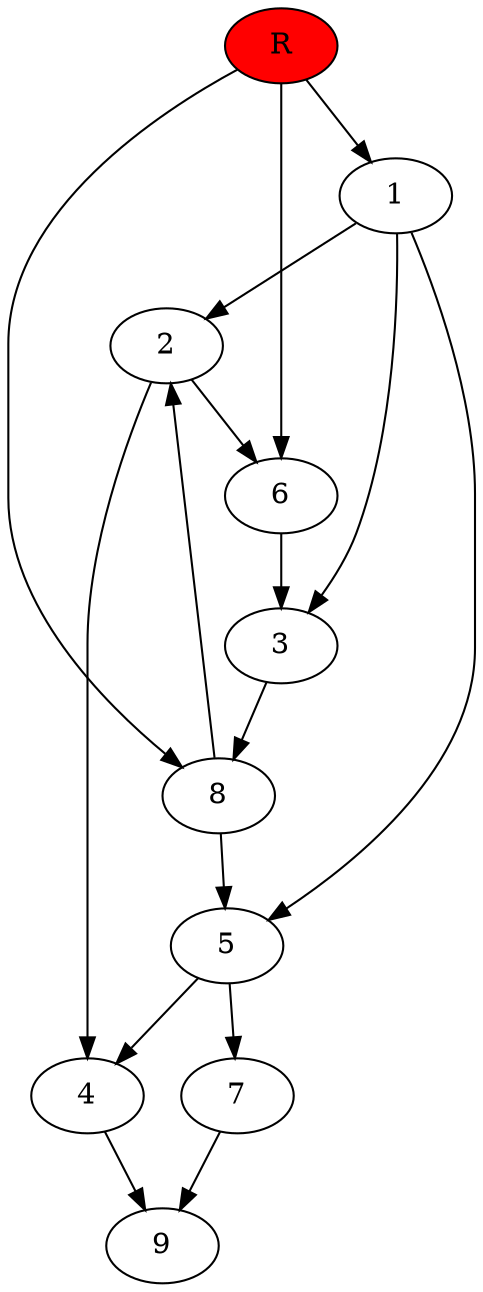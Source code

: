 digraph prb72423 {
	1
	2
	3
	4
	5
	6
	7
	8
	R [fillcolor="#ff0000" style=filled]
	1 -> 2
	1 -> 3
	1 -> 5
	2 -> 4
	2 -> 6
	3 -> 8
	4 -> 9
	5 -> 4
	5 -> 7
	6 -> 3
	7 -> 9
	8 -> 2
	8 -> 5
	R -> 1
	R -> 6
	R -> 8
}
